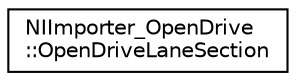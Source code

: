 digraph "Graphical Class Hierarchy"
{
  edge [fontname="Helvetica",fontsize="10",labelfontname="Helvetica",labelfontsize="10"];
  node [fontname="Helvetica",fontsize="10",shape=record];
  rankdir="LR";
  Node0 [label="NIImporter_OpenDrive\l::OpenDriveLaneSection",height=0.2,width=0.4,color="black", fillcolor="white", style="filled",URL="$dc/dd7/struct_n_i_importer___open_drive_1_1_open_drive_lane_section.html",tooltip="Representation of a lane section. "];
}
